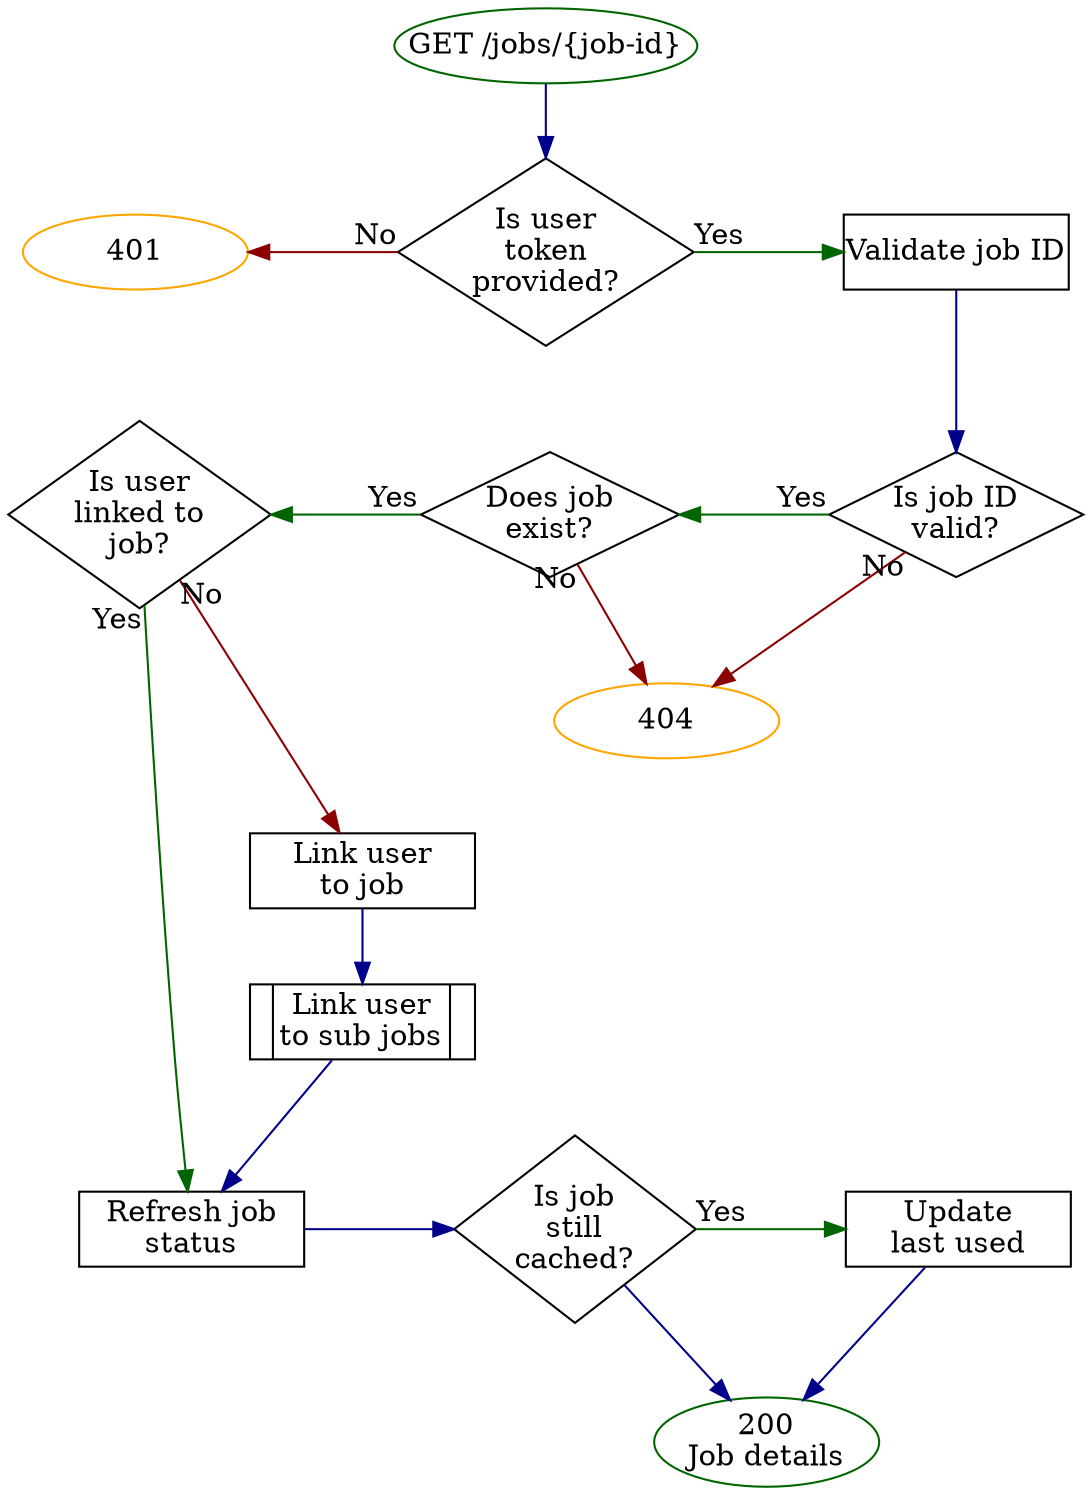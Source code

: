 digraph {
  graph [nodesep=1]
  node  [margin=0, shape=rect, width=1.5]
  edge  [color=darkblue]

  //
  // Nodes
  //
  401 [shape=oval, color=orange]
  404 [shape=oval, color=orange]
  200 [label="200\nJob details", shape=oval, color=darkgreen]

  Start [label="GET /jobs/{job-id}", shape=oval, color=darkgreen]

  IsUserTokenProvided [label="Is user\ntoken\nprovided?", shape=diamond]

  ValidateJobID [label="Validate job ID"]
  IsJobIDValid  [label="Is job ID\nvalid?", shape=diamond]

  DoesJobExist [label="Does job\nexist?", shape=diamond]

  IsUserLinkedToJob [label="Is user\nlinked to\njob?", shape=diamond]

  RefreshJobStatus [label="Refresh job\nstatus"]

  LinkUserToJob [label="Link user\nto job"]

  LinkUserToSubJobs [label="|Link user\nto sub jobs|", shape=record]
  IsJobStillCached [label="Is job\nstill\ncached?", shape=diamond]

  UpdateLastUsed [label="Update\nlast used"]

  //
  // Links
  //

  Start -> IsUserTokenProvided

  IsUserTokenProvided -> ValidateJobID [taillabel="Yes", color=darkgreen]
  401 -> IsUserTokenProvided [headlabel="No", color=darkred, dir=back]

  ValidateJobID -> IsJobIDValid

  DoesJobExist -> IsJobIDValid [headlabel="Yes", color=darkgreen, dir=back]
  IsJobIDValid -> 404 [taillabel="No", color=darkred]

  IsUserLinkedToJob -> DoesJobExist [headlabel="Yes", color=darkgreen, dir=back]
  DoesJobExist      -> 404          [taillabel="No", color=darkred]

  IsUserLinkedToJob -> RefreshJobStatus [taillabel="Yes", color=darkgreen]
  IsUserLinkedToJob -> LinkUserToJob [taillabel="No", color=darkred]

  LinkUserToJob -> LinkUserToSubJobs

  LinkUserToSubJobs -> RefreshJobStatus

  RefreshJobStatus -> IsJobStillCached

  IsJobStillCached -> UpdateLastUsed [taillabel="Yes", color=darkgreen]
  IsJobStillCached -> 200

  UpdateLastUsed -> 200

  //
  // Formatting
  //
  {
    rank=same
    401
    IsUserTokenProvided
    ValidateJobID
  }

  {
    rank=same
    IsJobIDValid
    DoesJobExist
    IsUserLinkedToJob
  }

  {
    rank=same
    RefreshJobStatus
    IsJobStillCached
    UpdateLastUsed
  }

  {
    edge[style=invis]
    404 -> LinkUserToJob
  }
}